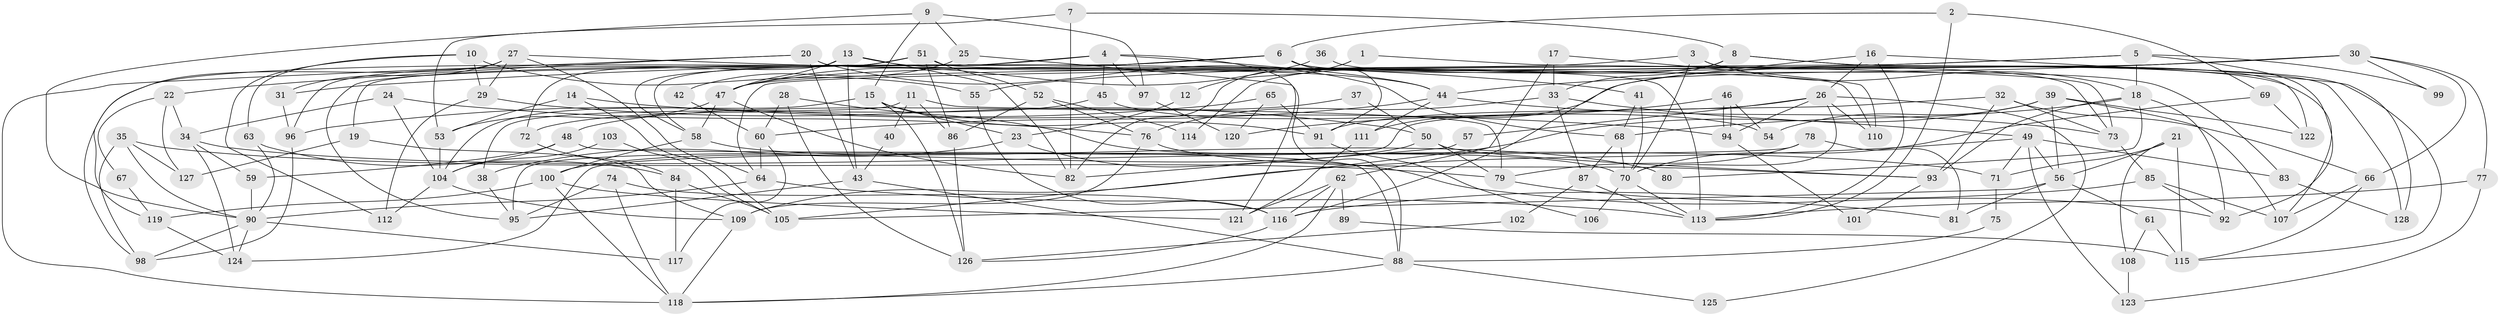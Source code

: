 // coarse degree distribution, {11: 0.03125, 15: 0.03125, 7: 0.125, 9: 0.046875, 5: 0.15625, 6: 0.0625, 3: 0.21875, 8: 0.09375, 4: 0.078125, 12: 0.015625, 2: 0.125, 1: 0.015625}
// Generated by graph-tools (version 1.1) at 2025/18/03/04/25 18:18:59]
// undirected, 128 vertices, 256 edges
graph export_dot {
graph [start="1"]
  node [color=gray90,style=filled];
  1;
  2;
  3;
  4;
  5;
  6;
  7;
  8;
  9;
  10;
  11;
  12;
  13;
  14;
  15;
  16;
  17;
  18;
  19;
  20;
  21;
  22;
  23;
  24;
  25;
  26;
  27;
  28;
  29;
  30;
  31;
  32;
  33;
  34;
  35;
  36;
  37;
  38;
  39;
  40;
  41;
  42;
  43;
  44;
  45;
  46;
  47;
  48;
  49;
  50;
  51;
  52;
  53;
  54;
  55;
  56;
  57;
  58;
  59;
  60;
  61;
  62;
  63;
  64;
  65;
  66;
  67;
  68;
  69;
  70;
  71;
  72;
  73;
  74;
  75;
  76;
  77;
  78;
  79;
  80;
  81;
  82;
  83;
  84;
  85;
  86;
  87;
  88;
  89;
  90;
  91;
  92;
  93;
  94;
  95;
  96;
  97;
  98;
  99;
  100;
  101;
  102;
  103;
  104;
  105;
  106;
  107;
  108;
  109;
  110;
  111;
  112;
  113;
  114;
  115;
  116;
  117;
  118;
  119;
  120;
  121;
  122;
  123;
  124;
  125;
  126;
  127;
  128;
  1 -- 73;
  1 -- 82;
  1 -- 12;
  2 -- 6;
  2 -- 113;
  2 -- 69;
  3 -- 47;
  3 -- 18;
  3 -- 70;
  3 -- 122;
  4 -- 44;
  4 -- 98;
  4 -- 45;
  4 -- 58;
  4 -- 97;
  4 -- 121;
  5 -- 64;
  5 -- 18;
  5 -- 31;
  5 -- 92;
  5 -- 99;
  6 -- 107;
  6 -- 19;
  6 -- 47;
  6 -- 73;
  6 -- 91;
  6 -- 95;
  7 -- 82;
  7 -- 53;
  7 -- 8;
  8 -- 33;
  8 -- 114;
  8 -- 115;
  8 -- 128;
  9 -- 15;
  9 -- 90;
  9 -- 25;
  9 -- 97;
  10 -- 112;
  10 -- 55;
  10 -- 29;
  10 -- 63;
  11 -- 38;
  11 -- 79;
  11 -- 40;
  11 -- 86;
  12 -- 23;
  13 -- 72;
  13 -- 47;
  13 -- 43;
  13 -- 44;
  13 -- 82;
  14 -- 53;
  14 -- 105;
  14 -- 94;
  15 -- 104;
  15 -- 91;
  15 -- 23;
  15 -- 126;
  16 -- 113;
  16 -- 26;
  16 -- 116;
  16 -- 128;
  17 -- 110;
  17 -- 33;
  17 -- 62;
  18 -- 68;
  18 -- 92;
  18 -- 80;
  18 -- 93;
  19 -- 109;
  19 -- 127;
  20 -- 113;
  20 -- 43;
  20 -- 22;
  20 -- 68;
  20 -- 118;
  21 -- 115;
  21 -- 56;
  21 -- 71;
  21 -- 108;
  22 -- 34;
  22 -- 67;
  22 -- 127;
  23 -- 92;
  23 -- 38;
  24 -- 34;
  24 -- 76;
  24 -- 104;
  25 -- 88;
  25 -- 42;
  26 -- 94;
  26 -- 70;
  26 -- 57;
  26 -- 91;
  26 -- 110;
  26 -- 125;
  27 -- 29;
  27 -- 41;
  27 -- 31;
  27 -- 64;
  27 -- 119;
  28 -- 60;
  28 -- 126;
  28 -- 70;
  29 -- 50;
  29 -- 112;
  30 -- 66;
  30 -- 44;
  30 -- 55;
  30 -- 77;
  30 -- 99;
  30 -- 111;
  31 -- 96;
  32 -- 73;
  32 -- 93;
  32 -- 66;
  32 -- 95;
  33 -- 76;
  33 -- 87;
  33 -- 49;
  34 -- 71;
  34 -- 124;
  34 -- 59;
  35 -- 90;
  35 -- 79;
  35 -- 98;
  35 -- 127;
  36 -- 47;
  36 -- 83;
  37 -- 50;
  37 -- 48;
  38 -- 95;
  39 -- 105;
  39 -- 122;
  39 -- 54;
  39 -- 56;
  39 -- 107;
  40 -- 43;
  41 -- 68;
  41 -- 70;
  42 -- 60;
  43 -- 95;
  43 -- 88;
  44 -- 111;
  44 -- 60;
  44 -- 73;
  45 -- 54;
  45 -- 72;
  46 -- 94;
  46 -- 94;
  46 -- 120;
  46 -- 54;
  47 -- 58;
  47 -- 53;
  47 -- 82;
  48 -- 59;
  48 -- 88;
  48 -- 104;
  49 -- 109;
  49 -- 56;
  49 -- 71;
  49 -- 83;
  49 -- 123;
  50 -- 100;
  50 -- 93;
  50 -- 79;
  51 -- 58;
  51 -- 86;
  51 -- 52;
  51 -- 96;
  51 -- 110;
  52 -- 86;
  52 -- 76;
  52 -- 114;
  53 -- 104;
  55 -- 116;
  56 -- 61;
  56 -- 81;
  56 -- 105;
  57 -- 82;
  58 -- 100;
  58 -- 80;
  59 -- 90;
  60 -- 64;
  60 -- 117;
  61 -- 115;
  61 -- 108;
  62 -- 116;
  62 -- 89;
  62 -- 118;
  62 -- 121;
  63 -- 90;
  63 -- 84;
  64 -- 113;
  64 -- 90;
  65 -- 96;
  65 -- 91;
  65 -- 120;
  66 -- 107;
  66 -- 115;
  67 -- 119;
  68 -- 70;
  68 -- 87;
  69 -- 70;
  69 -- 122;
  70 -- 106;
  70 -- 113;
  71 -- 75;
  72 -- 84;
  73 -- 85;
  74 -- 118;
  74 -- 95;
  74 -- 116;
  75 -- 88;
  76 -- 109;
  76 -- 93;
  77 -- 123;
  77 -- 113;
  78 -- 81;
  78 -- 124;
  78 -- 79;
  79 -- 81;
  83 -- 128;
  84 -- 117;
  84 -- 105;
  85 -- 116;
  85 -- 92;
  85 -- 107;
  86 -- 126;
  87 -- 113;
  87 -- 102;
  88 -- 118;
  88 -- 125;
  89 -- 115;
  90 -- 98;
  90 -- 117;
  90 -- 124;
  91 -- 106;
  93 -- 101;
  94 -- 101;
  96 -- 98;
  97 -- 120;
  100 -- 118;
  100 -- 121;
  100 -- 119;
  102 -- 126;
  103 -- 104;
  103 -- 105;
  104 -- 109;
  104 -- 112;
  108 -- 123;
  109 -- 118;
  111 -- 121;
  116 -- 126;
  119 -- 124;
}
